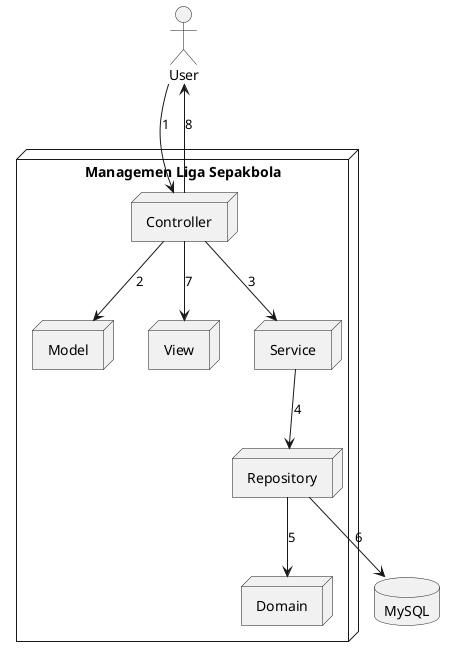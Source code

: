      @startuml

     actor "User" as user

     node "Managemen Liga Sepakbola" {
        node "Model" as model
        node "Domain" as domain
        node "Controller" as controller
        node "View" as view
        node "Service" as service
        node "Repository" as repository
     }

     database "MySQL" as mysql

     user --> controller : 1
     controller --> model : 2
     controller --> service : 3
     service --> repository : 4
     repository --> domain : 5
     repository --> mysql : 6
     controller --> view : 7
     controller --> user : 8


     @enduml
